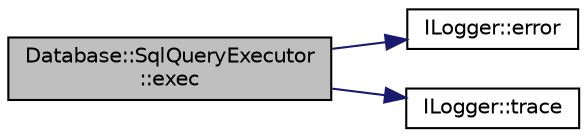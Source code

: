 digraph "Database::SqlQueryExecutor::exec"
{
 // LATEX_PDF_SIZE
  edge [fontname="Helvetica",fontsize="10",labelfontname="Helvetica",labelfontsize="10"];
  node [fontname="Helvetica",fontsize="10",shape=record];
  rankdir="LR";
  Node1 [label="Database::SqlQueryExecutor\l::exec",height=0.2,width=0.4,color="black", fillcolor="grey75", style="filled", fontcolor="black",tooltip=" "];
  Node1 -> Node2 [color="midnightblue",fontsize="10",style="solid",fontname="Helvetica"];
  Node2 [label="ILogger::error",height=0.2,width=0.4,color="black", fillcolor="white", style="filled",URL="$struct_i_logger.html#ad09119105074eaeb5a6230bbc240e4f1",tooltip=" "];
  Node1 -> Node3 [color="midnightblue",fontsize="10",style="solid",fontname="Helvetica"];
  Node3 [label="ILogger::trace",height=0.2,width=0.4,color="black", fillcolor="white", style="filled",URL="$struct_i_logger.html#abe55a52696419629faef7516f62d77f5",tooltip=" "];
}

